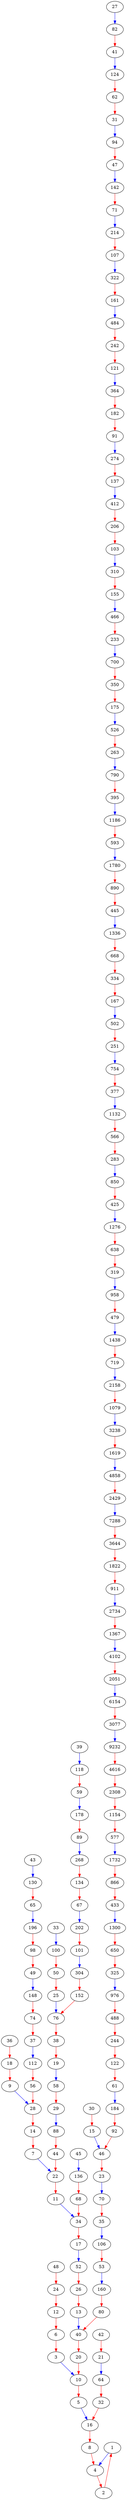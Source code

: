 digraph G {
   1 -> 4 [color=blue];
   2 -> 1 [color=red];
   3 -> 10 [color=blue];
   4 -> 2 [color=red];
   5 -> 16 [color=blue];
   6 -> 3 [color=red];
   7 -> 22 [color=blue];
   8 -> 4 [color=red];
   9 -> 28 [color=blue];
   10 -> 5 [color=red];
   11 -> 34 [color=blue];
   12 -> 6 [color=red];
   13 -> 40 [color=blue];
   14 -> 7 [color=red];
   15 -> 46 [color=blue];
   16 -> 8 [color=red];
   17 -> 52 [color=blue];
   18 -> 9 [color=red];
   19 -> 58 [color=blue];
   20 -> 10 [color=red];
   21 -> 64 [color=blue];
   22 -> 11 [color=red];
   23 -> 70 [color=blue];
   24 -> 12 [color=red];
   25 -> 76 [color=blue];
   26 -> 13 [color=red];
   27 -> 82 [color=blue];
   28 -> 14 [color=red];
   29 -> 88 [color=blue];
   30 -> 15 [color=red];
   31 -> 94 [color=blue];
   32 -> 16 [color=red];
   33 -> 100 [color=blue];
   34 -> 17 [color=red];
   35 -> 106 [color=blue];
   36 -> 18 [color=red];
   37 -> 112 [color=blue];
   38 -> 19 [color=red];
   39 -> 118 [color=blue];
   40 -> 20 [color=red];
   41 -> 124 [color=blue];
   42 -> 21 [color=red];
   43 -> 130 [color=blue];
   44 -> 22 [color=red];
   45 -> 136 [color=blue];
   46 -> 23 [color=red];
   47 -> 142 [color=blue];
   48 -> 24 [color=red];
   49 -> 148 [color=blue];
   50 -> 25 [color=red];
   52 -> 26 [color=red];
   53 -> 160 [color=blue];
   56 -> 28 [color=red];
   58 -> 29 [color=red];
   59 -> 178 [color=blue];
   61 -> 184 [color=blue];
   62 -> 31 [color=red];
   64 -> 32 [color=red];
   65 -> 196 [color=blue];
   67 -> 202 [color=blue];
   68 -> 34 [color=red];
   70 -> 35 [color=red];
   71 -> 214 [color=blue];
   74 -> 37 [color=red];
   76 -> 38 [color=red];
   80 -> 40 [color=red];
   82 -> 41 [color=red];
   88 -> 44 [color=red];
   89 -> 268 [color=blue];
   91 -> 274 [color=blue];
   92 -> 46 [color=red];
   94 -> 47 [color=red];
   98 -> 49 [color=red];
   100 -> 50 [color=red];
   101 -> 304 [color=blue];
   103 -> 310 [color=blue];
   106 -> 53 [color=red];
   107 -> 322 [color=blue];
   112 -> 56 [color=red];
   118 -> 59 [color=red];
   121 -> 364 [color=blue];
   122 -> 61 [color=red];
   124 -> 62 [color=red];
   130 -> 65 [color=red];
   134 -> 67 [color=red];
   136 -> 68 [color=red];
   137 -> 412 [color=blue];
   142 -> 71 [color=red];
   148 -> 74 [color=red];
   152 -> 76 [color=red];
   155 -> 466 [color=blue];
   160 -> 80 [color=red];
   161 -> 484 [color=blue];
   167 -> 502 [color=blue];
   175 -> 526 [color=blue];
   178 -> 89 [color=red];
   182 -> 91 [color=red];
   184 -> 92 [color=red];
   196 -> 98 [color=red];
   202 -> 101 [color=red];
   206 -> 103 [color=red];
   214 -> 107 [color=red];
   233 -> 700 [color=blue];
   242 -> 121 [color=red];
   244 -> 122 [color=red];
   251 -> 754 [color=blue];
   263 -> 790 [color=blue];
   268 -> 134 [color=red];
   274 -> 137 [color=red];
   283 -> 850 [color=blue];
   304 -> 152 [color=red];
   310 -> 155 [color=red];
   319 -> 958 [color=blue];
   322 -> 161 [color=red];
   325 -> 976 [color=blue];
   334 -> 167 [color=red];
   350 -> 175 [color=red];
   364 -> 182 [color=red];
   377 -> 1132 [color=blue];
   395 -> 1186 [color=blue];
   412 -> 206 [color=red];
   425 -> 1276 [color=blue];
   433 -> 1300 [color=blue];
   445 -> 1336 [color=blue];
   466 -> 233 [color=red];
   479 -> 1438 [color=blue];
   484 -> 242 [color=red];
   488 -> 244 [color=red];
   502 -> 251 [color=red];
   526 -> 263 [color=red];
   566 -> 283 [color=red];
   577 -> 1732 [color=blue];
   593 -> 1780 [color=blue];
   638 -> 319 [color=red];
   650 -> 325 [color=red];
   668 -> 334 [color=red];
   700 -> 350 [color=red];
   719 -> 2158 [color=blue];
   754 -> 377 [color=red];
   790 -> 395 [color=red];
   850 -> 425 [color=red];
   866 -> 433 [color=red];
   890 -> 445 [color=red];
   911 -> 2734 [color=blue];
   958 -> 479 [color=red];
   976 -> 488 [color=red];
   1079 -> 3238 [color=blue];
   1132 -> 566 [color=red];
   1154 -> 577 [color=red];
   1186 -> 593 [color=red];
   1276 -> 638 [color=red];
   1300 -> 650 [color=red];
   1336 -> 668 [color=red];
   1367 -> 4102 [color=blue];
   1438 -> 719 [color=red];
   1619 -> 4858 [color=blue];
   1732 -> 866 [color=red];
   1780 -> 890 [color=red];
   1822 -> 911 [color=red];
   2051 -> 6154 [color=blue];
   2158 -> 1079 [color=red];
   2308 -> 1154 [color=red];
   2429 -> 7288 [color=blue];
   2734 -> 1367 [color=red];
   3077 -> 9232 [color=blue];
   3238 -> 1619 [color=red];
   3644 -> 1822 [color=red];
   4102 -> 2051 [color=red];
   4616 -> 2308 [color=red];
   4858 -> 2429 [color=red];
   6154 -> 3077 [color=red];
   7288 -> 3644 [color=red];
   9232 -> 4616 [color=red];
 }